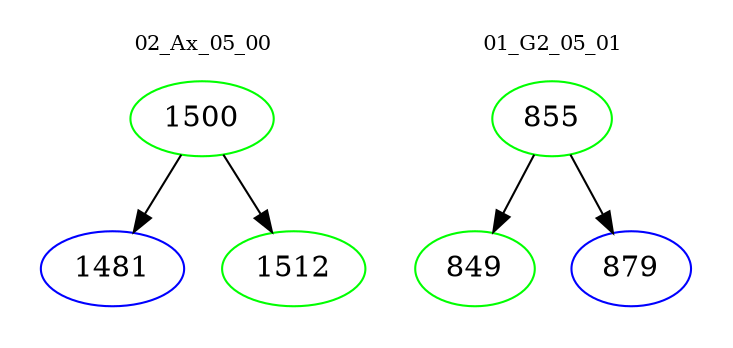 digraph{
subgraph cluster_0 {
color = white
label = "02_Ax_05_00";
fontsize=10;
T0_1500 [label="1500", color="green"]
T0_1500 -> T0_1481 [color="black"]
T0_1481 [label="1481", color="blue"]
T0_1500 -> T0_1512 [color="black"]
T0_1512 [label="1512", color="green"]
}
subgraph cluster_1 {
color = white
label = "01_G2_05_01";
fontsize=10;
T1_855 [label="855", color="green"]
T1_855 -> T1_849 [color="black"]
T1_849 [label="849", color="green"]
T1_855 -> T1_879 [color="black"]
T1_879 [label="879", color="blue"]
}
}
